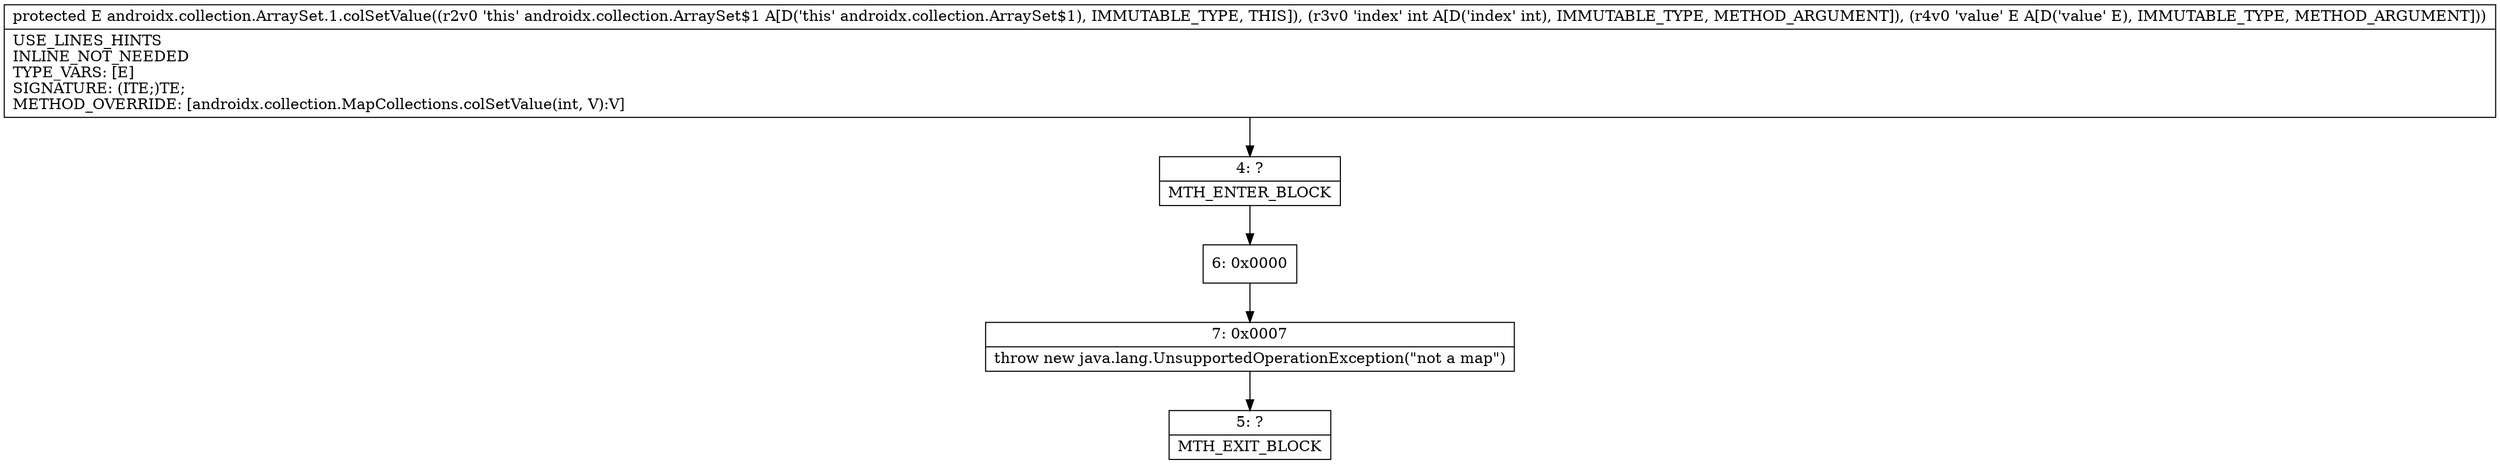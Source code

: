 digraph "CFG forandroidx.collection.ArraySet.1.colSetValue(ILjava\/lang\/Object;)Ljava\/lang\/Object;" {
Node_4 [shape=record,label="{4\:\ ?|MTH_ENTER_BLOCK\l}"];
Node_6 [shape=record,label="{6\:\ 0x0000}"];
Node_7 [shape=record,label="{7\:\ 0x0007|throw new java.lang.UnsupportedOperationException(\"not a map\")\l}"];
Node_5 [shape=record,label="{5\:\ ?|MTH_EXIT_BLOCK\l}"];
MethodNode[shape=record,label="{protected E androidx.collection.ArraySet.1.colSetValue((r2v0 'this' androidx.collection.ArraySet$1 A[D('this' androidx.collection.ArraySet$1), IMMUTABLE_TYPE, THIS]), (r3v0 'index' int A[D('index' int), IMMUTABLE_TYPE, METHOD_ARGUMENT]), (r4v0 'value' E A[D('value' E), IMMUTABLE_TYPE, METHOD_ARGUMENT]))  | USE_LINES_HINTS\lINLINE_NOT_NEEDED\lTYPE_VARS: [E]\lSIGNATURE: (ITE;)TE;\lMETHOD_OVERRIDE: [androidx.collection.MapCollections.colSetValue(int, V):V]\l}"];
MethodNode -> Node_4;Node_4 -> Node_6;
Node_6 -> Node_7;
Node_7 -> Node_5;
}


